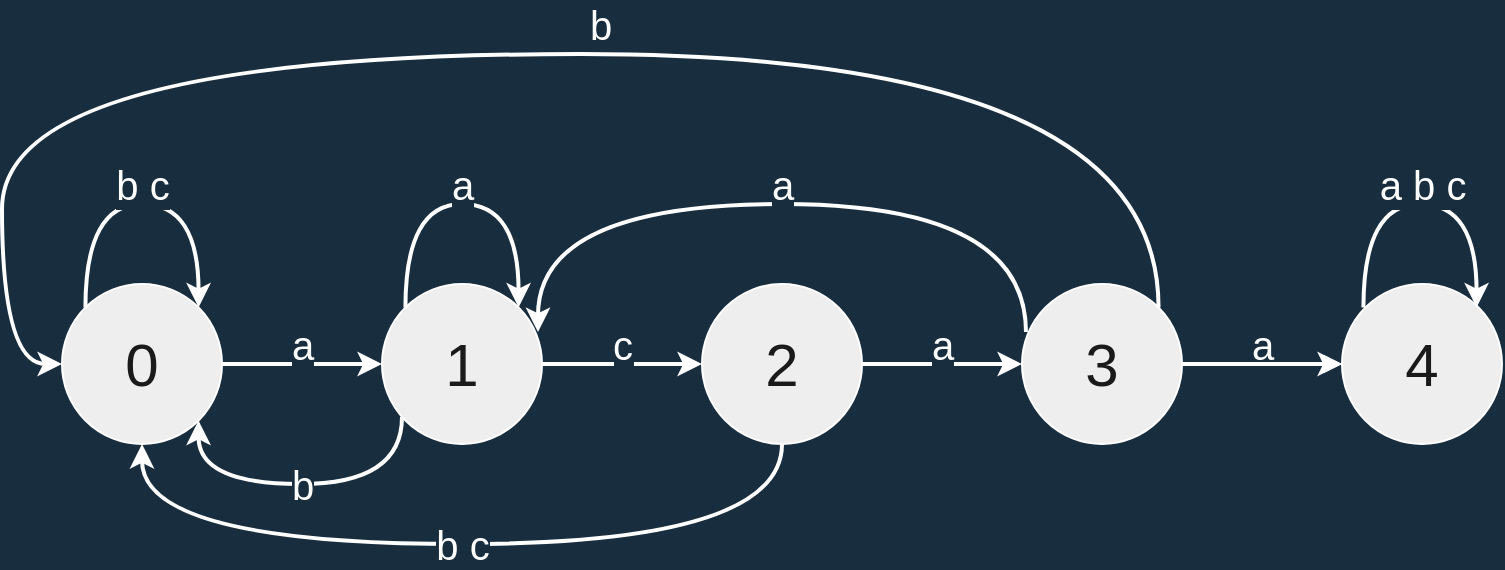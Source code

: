 <mxfile version="13.10.4" type="github">
  <diagram id="9rsBlX-5gMdONja04OOe" name="Page-1">
    <mxGraphModel dx="1876" dy="849" grid="1" gridSize="10" guides="1" tooltips="1" connect="1" arrows="1" fold="1" page="1" pageScale="1" pageWidth="850" pageHeight="1100" background="#182E3E" math="0" shadow="0">
      <root>
        <mxCell id="0" />
        <mxCell id="1" parent="0" />
        <mxCell id="gVZcGl50JLNuwfcv-XaQ-9" value="&lt;font style=&quot;font-size: 20px&quot;&gt;a&lt;/font&gt;" style="edgeStyle=orthogonalEdgeStyle;orthogonalLoop=1;jettySize=auto;html=1;strokeWidth=2;labelBackgroundColor=#182E3E;strokeColor=#FFFFFF;fontColor=#FFFFFF;" edge="1" parent="1" source="gVZcGl50JLNuwfcv-XaQ-1" target="gVZcGl50JLNuwfcv-XaQ-2">
          <mxGeometry y="10" relative="1" as="geometry">
            <mxPoint as="offset" />
          </mxGeometry>
        </mxCell>
        <mxCell id="gVZcGl50JLNuwfcv-XaQ-1" value="&lt;font style=&quot;font-size: 30px&quot;&gt;0&lt;/font&gt;" style="ellipse;whiteSpace=wrap;html=1;fillColor=#EEEEEE;strokeColor=#FFFFFF;fontColor=#1A1A1A;" vertex="1" parent="1">
          <mxGeometry x="80" y="320" width="80" height="80" as="geometry" />
        </mxCell>
        <mxCell id="gVZcGl50JLNuwfcv-XaQ-8" value="&lt;font style=&quot;font-size: 20px&quot;&gt;c&lt;/font&gt;" style="edgeStyle=orthogonalEdgeStyle;orthogonalLoop=1;jettySize=auto;html=1;strokeWidth=2;labelBackgroundColor=#182E3E;strokeColor=#FFFFFF;fontColor=#FFFFFF;" edge="1" parent="1" source="gVZcGl50JLNuwfcv-XaQ-2" target="gVZcGl50JLNuwfcv-XaQ-3">
          <mxGeometry y="10" relative="1" as="geometry">
            <mxPoint as="offset" />
          </mxGeometry>
        </mxCell>
        <mxCell id="gVZcGl50JLNuwfcv-XaQ-18" value="&lt;font style=&quot;font-size: 20px&quot;&gt;b&lt;/font&gt;" style="edgeStyle=orthogonalEdgeStyle;curved=1;orthogonalLoop=1;jettySize=auto;html=1;entryX=1;entryY=1;entryDx=0;entryDy=0;strokeWidth=2;labelBackgroundColor=#182E3E;strokeColor=#FFFFFF;fontColor=#FFFFFF;" edge="1" parent="1" source="gVZcGl50JLNuwfcv-XaQ-2" target="gVZcGl50JLNuwfcv-XaQ-1">
          <mxGeometry relative="1" as="geometry">
            <Array as="points">
              <mxPoint x="250" y="420" />
              <mxPoint x="148" y="420" />
            </Array>
          </mxGeometry>
        </mxCell>
        <mxCell id="gVZcGl50JLNuwfcv-XaQ-2" value="&lt;font style=&quot;font-size: 30px&quot;&gt;1&lt;/font&gt;" style="ellipse;whiteSpace=wrap;html=1;fillColor=#EEEEEE;strokeColor=#FFFFFF;fontColor=#1A1A1A;" vertex="1" parent="1">
          <mxGeometry x="240" y="320" width="80" height="80" as="geometry" />
        </mxCell>
        <mxCell id="gVZcGl50JLNuwfcv-XaQ-5" value="&lt;font style=&quot;font-size: 20px&quot;&gt;a&lt;/font&gt;" style="edgeStyle=orthogonalEdgeStyle;orthogonalLoop=1;jettySize=auto;html=1;strokeWidth=2;labelBackgroundColor=#182E3E;strokeColor=#FFFFFF;fontColor=#FFFFFF;" edge="1" parent="1" source="gVZcGl50JLNuwfcv-XaQ-3" target="gVZcGl50JLNuwfcv-XaQ-4">
          <mxGeometry y="10" relative="1" as="geometry">
            <mxPoint as="offset" />
          </mxGeometry>
        </mxCell>
        <mxCell id="gVZcGl50JLNuwfcv-XaQ-19" value="&lt;font style=&quot;font-size: 20px&quot;&gt;b c&lt;/font&gt;" style="edgeStyle=orthogonalEdgeStyle;curved=1;orthogonalLoop=1;jettySize=auto;html=1;exitX=0.5;exitY=1;exitDx=0;exitDy=0;entryX=0.5;entryY=1;entryDx=0;entryDy=0;strokeWidth=2;labelBackgroundColor=#182E3E;strokeColor=#FFFFFF;fontColor=#FFFFFF;" edge="1" parent="1" source="gVZcGl50JLNuwfcv-XaQ-3" target="gVZcGl50JLNuwfcv-XaQ-1">
          <mxGeometry relative="1" as="geometry">
            <Array as="points">
              <mxPoint x="440" y="450" />
              <mxPoint x="120" y="450" />
            </Array>
          </mxGeometry>
        </mxCell>
        <mxCell id="gVZcGl50JLNuwfcv-XaQ-3" value="&lt;font style=&quot;font-size: 30px&quot;&gt;2&lt;/font&gt;" style="ellipse;whiteSpace=wrap;html=1;fillColor=#EEEEEE;strokeColor=#FFFFFF;fontColor=#1A1A1A;" vertex="1" parent="1">
          <mxGeometry x="400" y="320" width="80" height="80" as="geometry" />
        </mxCell>
        <mxCell id="gVZcGl50JLNuwfcv-XaQ-7" value="&lt;font style=&quot;font-size: 20px&quot;&gt;a&lt;/font&gt;" style="edgeStyle=orthogonalEdgeStyle;orthogonalLoop=1;jettySize=auto;html=1;labelBackgroundColor=#182E3E;strokeColor=#FFFFFF;fontColor=#FFFFFF;" edge="1" parent="1" source="gVZcGl50JLNuwfcv-XaQ-4" target="gVZcGl50JLNuwfcv-XaQ-6">
          <mxGeometry y="10" relative="1" as="geometry">
            <mxPoint as="offset" />
          </mxGeometry>
        </mxCell>
        <mxCell id="gVZcGl50JLNuwfcv-XaQ-20" value="&lt;font style=&quot;font-size: 20px&quot;&gt;a&lt;/font&gt;" style="edgeStyle=orthogonalEdgeStyle;curved=1;orthogonalLoop=1;jettySize=auto;html=1;exitX=0.025;exitY=0.288;exitDx=0;exitDy=0;entryX=0.975;entryY=0.288;entryDx=0;entryDy=0;entryPerimeter=0;exitPerimeter=0;strokeWidth=2;labelBackgroundColor=#182E3E;strokeColor=#FFFFFF;fontColor=#FFFFFF;" edge="1" parent="1">
          <mxGeometry y="-10" relative="1" as="geometry">
            <mxPoint x="562" y="344.04" as="sourcePoint" />
            <mxPoint x="318" y="344.04" as="targetPoint" />
            <Array as="points">
              <mxPoint x="562" y="280" />
              <mxPoint x="318" y="280" />
            </Array>
            <mxPoint as="offset" />
          </mxGeometry>
        </mxCell>
        <mxCell id="gVZcGl50JLNuwfcv-XaQ-21" value="&lt;font style=&quot;font-size: 20px&quot;&gt;b&lt;/font&gt;" style="edgeStyle=orthogonalEdgeStyle;curved=1;orthogonalLoop=1;jettySize=auto;html=1;exitX=1;exitY=0;exitDx=0;exitDy=0;entryX=0;entryY=0.5;entryDx=0;entryDy=0;strokeWidth=2;labelBackgroundColor=#182E3E;strokeColor=#FFFFFF;fontColor=#FFFFFF;" edge="1" parent="1" source="gVZcGl50JLNuwfcv-XaQ-4" target="gVZcGl50JLNuwfcv-XaQ-1">
          <mxGeometry x="-0.086" y="-15" relative="1" as="geometry">
            <mxPoint x="170" y="90" as="targetPoint" />
            <Array as="points">
              <mxPoint x="628" y="205" />
              <mxPoint x="50" y="205" />
              <mxPoint x="50" y="360" />
            </Array>
            <mxPoint as="offset" />
          </mxGeometry>
        </mxCell>
        <mxCell id="gVZcGl50JLNuwfcv-XaQ-22" value="" style="edgeStyle=orthogonalEdgeStyle;curved=1;orthogonalLoop=1;jettySize=auto;html=1;strokeWidth=2;labelBackgroundColor=#182E3E;strokeColor=#FFFFFF;fontColor=#FFFFFF;" edge="1" parent="1" source="gVZcGl50JLNuwfcv-XaQ-4" target="gVZcGl50JLNuwfcv-XaQ-6">
          <mxGeometry relative="1" as="geometry" />
        </mxCell>
        <mxCell id="gVZcGl50JLNuwfcv-XaQ-4" value="&lt;font style=&quot;font-size: 30px&quot;&gt;3&lt;/font&gt;" style="ellipse;whiteSpace=wrap;html=1;fillColor=#EEEEEE;strokeColor=#FFFFFF;fontColor=#1A1A1A;" vertex="1" parent="1">
          <mxGeometry x="560" y="320" width="80" height="80" as="geometry" />
        </mxCell>
        <mxCell id="gVZcGl50JLNuwfcv-XaQ-6" value="&lt;div style=&quot;font-size: 30px&quot;&gt;&lt;font style=&quot;font-size: 30px&quot;&gt;4&lt;/font&gt;&lt;/div&gt;" style="ellipse;whiteSpace=wrap;html=1;fillColor=#EEEEEE;strokeColor=#FFFFFF;fontColor=#1A1A1A;" vertex="1" parent="1">
          <mxGeometry x="720" y="320" width="80" height="80" as="geometry" />
        </mxCell>
        <mxCell id="gVZcGl50JLNuwfcv-XaQ-15" value="&lt;font style=&quot;font-size: 20px&quot;&gt;a b c&lt;/font&gt;" style="edgeStyle=orthogonalEdgeStyle;orthogonalLoop=1;jettySize=auto;html=1;exitX=0;exitY=0;exitDx=0;exitDy=0;entryX=1;entryY=0;entryDx=0;entryDy=0;curved=1;strokeWidth=2;labelBackgroundColor=#182E3E;strokeColor=#FFFFFF;fontColor=#FFFFFF;" edge="1" parent="1">
          <mxGeometry x="0.013" y="10" relative="1" as="geometry">
            <mxPoint x="730.716" y="331.716" as="sourcePoint" />
            <mxPoint x="787.284" y="331.716" as="targetPoint" />
            <Array as="points">
              <mxPoint x="731" y="280" />
              <mxPoint x="787" y="280" />
            </Array>
            <mxPoint as="offset" />
          </mxGeometry>
        </mxCell>
        <mxCell id="gVZcGl50JLNuwfcv-XaQ-16" value="&lt;font style=&quot;font-size: 20px&quot;&gt;b c&lt;/font&gt;" style="edgeStyle=orthogonalEdgeStyle;curved=1;orthogonalLoop=1;jettySize=auto;html=1;exitX=0;exitY=0;exitDx=0;exitDy=0;entryX=1;entryY=0;entryDx=0;entryDy=0;strokeWidth=2;labelBackgroundColor=#182E3E;strokeColor=#FFFFFF;fontColor=#FFFFFF;" edge="1" parent="1" source="gVZcGl50JLNuwfcv-XaQ-1" target="gVZcGl50JLNuwfcv-XaQ-1">
          <mxGeometry y="10" relative="1" as="geometry">
            <Array as="points">
              <mxPoint x="92" y="280" />
              <mxPoint x="148" y="280" />
            </Array>
            <mxPoint as="offset" />
          </mxGeometry>
        </mxCell>
        <mxCell id="gVZcGl50JLNuwfcv-XaQ-17" value="&lt;font style=&quot;font-size: 20px&quot;&gt;a&lt;/font&gt;" style="edgeStyle=orthogonalEdgeStyle;curved=1;orthogonalLoop=1;jettySize=auto;html=1;exitX=0;exitY=0;exitDx=0;exitDy=0;entryX=1;entryY=0;entryDx=0;entryDy=0;strokeWidth=2;labelBackgroundColor=#182E3E;strokeColor=#FFFFFF;fontColor=#FFFFFF;" edge="1" parent="1" source="gVZcGl50JLNuwfcv-XaQ-2" target="gVZcGl50JLNuwfcv-XaQ-2">
          <mxGeometry y="10" relative="1" as="geometry">
            <Array as="points">
              <mxPoint x="252" y="280" />
              <mxPoint x="308" y="280" />
            </Array>
            <mxPoint as="offset" />
          </mxGeometry>
        </mxCell>
      </root>
    </mxGraphModel>
  </diagram>
</mxfile>
